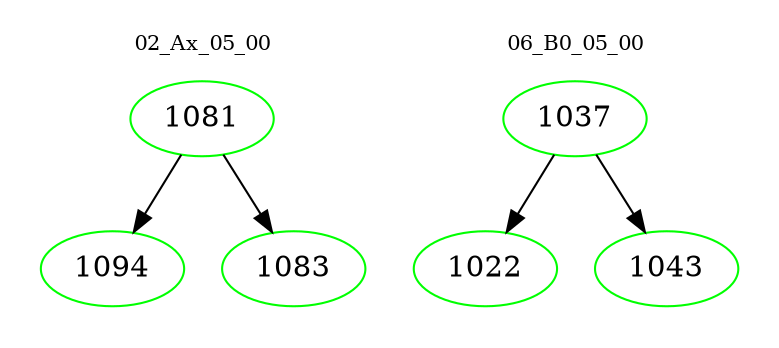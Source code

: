 digraph{
subgraph cluster_0 {
color = white
label = "02_Ax_05_00";
fontsize=10;
T0_1081 [label="1081", color="green"]
T0_1081 -> T0_1094 [color="black"]
T0_1094 [label="1094", color="green"]
T0_1081 -> T0_1083 [color="black"]
T0_1083 [label="1083", color="green"]
}
subgraph cluster_1 {
color = white
label = "06_B0_05_00";
fontsize=10;
T1_1037 [label="1037", color="green"]
T1_1037 -> T1_1022 [color="black"]
T1_1022 [label="1022", color="green"]
T1_1037 -> T1_1043 [color="black"]
T1_1043 [label="1043", color="green"]
}
}
